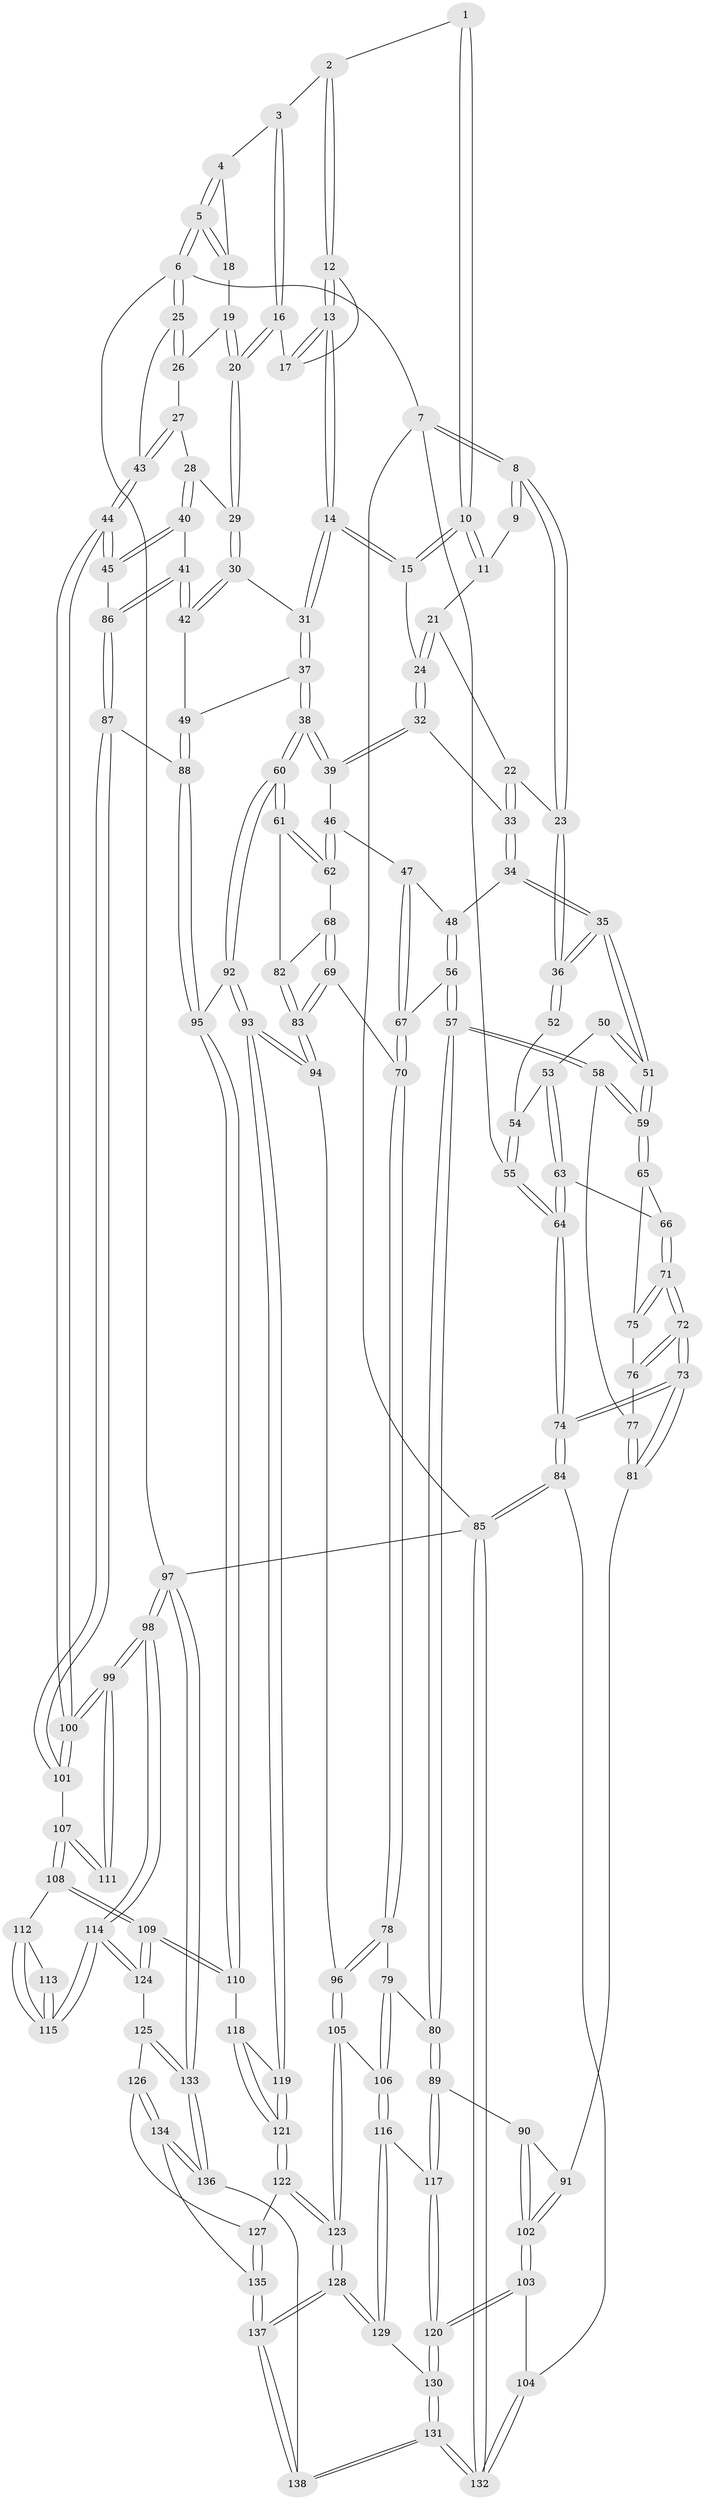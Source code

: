 // Generated by graph-tools (version 1.1) at 2025/27/03/09/25 03:27:13]
// undirected, 138 vertices, 342 edges
graph export_dot {
graph [start="1"]
  node [color=gray90,style=filled];
  1 [pos="+0.6489281070082896+0"];
  2 [pos="+0.652811077255005+0"];
  3 [pos="+0.7527232893579093+0"];
  4 [pos="+0.7683063062863451+0"];
  5 [pos="+1+0"];
  6 [pos="+1+0"];
  7 [pos="+0+0"];
  8 [pos="+0+0"];
  9 [pos="+0.39486482974353765+0"];
  10 [pos="+0.5643988829051167+0.11146487855111756"];
  11 [pos="+0.427938984413678+0.0016982785483752644"];
  12 [pos="+0.6695432659227596+0.0300917115225853"];
  13 [pos="+0.6330291005174913+0.18039357128039055"];
  14 [pos="+0.6212707061654874+0.1855416256672595"];
  15 [pos="+0.571735193049724+0.16587380895660297"];
  16 [pos="+0.7683553776003816+0.1432035906403653"];
  17 [pos="+0.7321914296558488+0.15020765409269304"];
  18 [pos="+0.8771683803754963+0.0865937462058169"];
  19 [pos="+0.8696831978492772+0.13621897392991453"];
  20 [pos="+0.812484092191117+0.16549175268263525"];
  21 [pos="+0.3979433774508976+0.10938961522750211"];
  22 [pos="+0.2921760598570123+0.1592115571219406"];
  23 [pos="+0.1872639206336363+0.11085590310247705"];
  24 [pos="+0.5308936918543582+0.18181722502095252"];
  25 [pos="+1+0"];
  26 [pos="+0.8910175315266317+0.1374607168583093"];
  27 [pos="+1+0.24830694483735422"];
  28 [pos="+0.9313474044626256+0.28920211567951143"];
  29 [pos="+0.8307151517062625+0.2563572995268966"];
  30 [pos="+0.8007672255660697+0.3046445852144988"];
  31 [pos="+0.6357588761921865+0.24449515859913565"];
  32 [pos="+0.4554989611948419+0.27557640096221553"];
  33 [pos="+0.3382297226001961+0.2445835725941133"];
  34 [pos="+0.30178705889855284+0.32334333195593185"];
  35 [pos="+0.1877388895444949+0.3446217689596926"];
  36 [pos="+0.1854113953626458+0.33925699758615163"];
  37 [pos="+0.6308922747759823+0.414846004802557"];
  38 [pos="+0.6307123125467174+0.41500945162857705"];
  39 [pos="+0.46558666785509356+0.3230261442629821"];
  40 [pos="+0.9302828944772892+0.3009879412859024"];
  41 [pos="+0.8576571953074997+0.43154081816080636"];
  42 [pos="+0.7786541816031404+0.39191958422181955"];
  43 [pos="+1+0.2464886419320755"];
  44 [pos="+1+0.41655757146053546"];
  45 [pos="+0.9761117282978669+0.44603201015148974"];
  46 [pos="+0.4437055837321376+0.3554590465353255"];
  47 [pos="+0.3905722819900423+0.3916574252080722"];
  48 [pos="+0.30553193465826617+0.3307680856293179"];
  49 [pos="+0.7656656026511152+0.3973146835678041"];
  50 [pos="+0.07342017851843599+0.36188187566532964"];
  51 [pos="+0.17879816475943752+0.375977633591513"];
  52 [pos="+0.03745323370693168+0.274749981211976"];
  53 [pos="+0.05087512900778754+0.40363884190860516"];
  54 [pos="+0+0.1575400344963081"];
  55 [pos="+0+0"];
  56 [pos="+0.29523595644724604+0.4315625583981353"];
  57 [pos="+0.23792204984921222+0.4842954250271602"];
  58 [pos="+0.18251329774458905+0.4177718042329532"];
  59 [pos="+0.17894405194240054+0.40387207876817705"];
  60 [pos="+0.6285135090437625+0.42105880326199085"];
  61 [pos="+0.5908038217828181+0.42924234722347643"];
  62 [pos="+0.47103532183371355+0.44372919432410174"];
  63 [pos="+0.04999753208864511+0.4075408497400729"];
  64 [pos="+0+0.4095285903281942"];
  65 [pos="+0.07330840169429852+0.41274046808407183"];
  66 [pos="+0.050446476990574814+0.4081286225361758"];
  67 [pos="+0.38019634972158334+0.42566895289304635"];
  68 [pos="+0.45963965847890254+0.4591648262129159"];
  69 [pos="+0.4179500221386723+0.4871834724189244"];
  70 [pos="+0.4018672454259671+0.48826734204772926"];
  71 [pos="+0.0511103881942477+0.45896085650413154"];
  72 [pos="+0.038889203481081054+0.5214413186026604"];
  73 [pos="+0.017978475555308262+0.5656304262168166"];
  74 [pos="+0+0.6200546956420819"];
  75 [pos="+0.09104312163220639+0.4442000078870742"];
  76 [pos="+0.11443340793463577+0.45448698382085523"];
  77 [pos="+0.14529700764530387+0.44395429402767417"];
  78 [pos="+0.34171323265191184+0.5701520606557373"];
  79 [pos="+0.3308388277374398+0.5732571336170574"];
  80 [pos="+0.25275825392734824+0.5728525494433576"];
  81 [pos="+0.08607932622241614+0.5773035587370451"];
  82 [pos="+0.4923068364793068+0.4836918623330241"];
  83 [pos="+0.5013423993956287+0.5427202789653424"];
  84 [pos="+0+0.7650593263071734"];
  85 [pos="+0+1"];
  86 [pos="+0.9054286677440829+0.4760260858206133"];
  87 [pos="+0.8870463293825641+0.571834654368969"];
  88 [pos="+0.7732348128104929+0.5902252139319051"];
  89 [pos="+0.24284358765684275+0.5832291525995491"];
  90 [pos="+0.23373554809483366+0.5848725568941086"];
  91 [pos="+0.10908936778860258+0.5849960449695559"];
  92 [pos="+0.6189975830932739+0.5611171267706497"];
  93 [pos="+0.5693884308514405+0.601896697686207"];
  94 [pos="+0.5570408994949457+0.6018547202735351"];
  95 [pos="+0.738443917132926+0.6080105758685593"];
  96 [pos="+0.47746047643942724+0.6290679879590385"];
  97 [pos="+1+1"];
  98 [pos="+1+1"];
  99 [pos="+1+0.6379241689605759"];
  100 [pos="+1+0.5918202606284042"];
  101 [pos="+0.8954862287295196+0.5831082579226271"];
  102 [pos="+0.10832023375149656+0.7528485839829914"];
  103 [pos="+0.09680134246808479+0.7927869724174633"];
  104 [pos="+0.08637628446292613+0.7937028265288736"];
  105 [pos="+0.40930774470678716+0.7759105934090825"];
  106 [pos="+0.3981035653671335+0.7770066999239006"];
  107 [pos="+0.9007178645142222+0.6083555348814559"];
  108 [pos="+0.8847815212263844+0.6927630713824868"];
  109 [pos="+0.7862249361540997+0.7674932050778225"];
  110 [pos="+0.7544430927263541+0.7338142785157794"];
  111 [pos="+0.9763389302393162+0.6647015767685595"];
  112 [pos="+0.9262340250158764+0.7277205790411787"];
  113 [pos="+0.9761165177923812+0.6680997091243187"];
  114 [pos="+1+0.8552264377029042"];
  115 [pos="+0.9892675353505954+0.7967893319174648"];
  116 [pos="+0.3847053569713332+0.7822802756748768"];
  117 [pos="+0.26005189821368807+0.7370866972101929"];
  118 [pos="+0.7467088776449075+0.7347774392580602"];
  119 [pos="+0.579782122725873+0.6602810922965032"];
  120 [pos="+0.16690677327934317+0.8177796261901737"];
  121 [pos="+0.5848426245533702+0.7779462102957954"];
  122 [pos="+0.5533104336027196+0.8447806409872446"];
  123 [pos="+0.5491774683120989+0.8484290855711409"];
  124 [pos="+0.8000872609051013+0.835146183603968"];
  125 [pos="+0.7880116229919257+0.8535158107441706"];
  126 [pos="+0.7816713796954993+0.8598297046517713"];
  127 [pos="+0.7661733572898498+0.8614263974905633"];
  128 [pos="+0.5367380511448882+1"];
  129 [pos="+0.32312076485821906+0.9125163301554231"];
  130 [pos="+0.23320981611923974+0.9570757714994822"];
  131 [pos="+0.11535476089768718+1"];
  132 [pos="+0.05155899551590587+1"];
  133 [pos="+1+1"];
  134 [pos="+0.7712360548967019+0.9339787741848264"];
  135 [pos="+0.6133769514626044+0.9803185043546044"];
  136 [pos="+0.8033968673400824+1"];
  137 [pos="+0.5402488093354009+1"];
  138 [pos="+0.5538708554285064+1"];
  1 -- 2;
  1 -- 10;
  1 -- 10;
  2 -- 3;
  2 -- 12;
  2 -- 12;
  3 -- 4;
  3 -- 16;
  3 -- 16;
  4 -- 5;
  4 -- 5;
  4 -- 18;
  5 -- 6;
  5 -- 6;
  5 -- 18;
  5 -- 18;
  6 -- 7;
  6 -- 25;
  6 -- 25;
  6 -- 97;
  7 -- 8;
  7 -- 8;
  7 -- 55;
  7 -- 85;
  8 -- 9;
  8 -- 9;
  8 -- 23;
  8 -- 23;
  9 -- 11;
  10 -- 11;
  10 -- 11;
  10 -- 15;
  10 -- 15;
  11 -- 21;
  12 -- 13;
  12 -- 13;
  12 -- 17;
  13 -- 14;
  13 -- 14;
  13 -- 17;
  13 -- 17;
  14 -- 15;
  14 -- 15;
  14 -- 31;
  14 -- 31;
  15 -- 24;
  16 -- 17;
  16 -- 20;
  16 -- 20;
  18 -- 19;
  19 -- 20;
  19 -- 20;
  19 -- 26;
  20 -- 29;
  20 -- 29;
  21 -- 22;
  21 -- 24;
  21 -- 24;
  22 -- 23;
  22 -- 33;
  22 -- 33;
  23 -- 36;
  23 -- 36;
  24 -- 32;
  24 -- 32;
  25 -- 26;
  25 -- 26;
  25 -- 43;
  26 -- 27;
  27 -- 28;
  27 -- 43;
  27 -- 43;
  28 -- 29;
  28 -- 40;
  28 -- 40;
  29 -- 30;
  29 -- 30;
  30 -- 31;
  30 -- 42;
  30 -- 42;
  31 -- 37;
  31 -- 37;
  32 -- 33;
  32 -- 39;
  32 -- 39;
  33 -- 34;
  33 -- 34;
  34 -- 35;
  34 -- 35;
  34 -- 48;
  35 -- 36;
  35 -- 36;
  35 -- 51;
  35 -- 51;
  36 -- 52;
  36 -- 52;
  37 -- 38;
  37 -- 38;
  37 -- 49;
  38 -- 39;
  38 -- 39;
  38 -- 60;
  38 -- 60;
  39 -- 46;
  40 -- 41;
  40 -- 45;
  40 -- 45;
  41 -- 42;
  41 -- 42;
  41 -- 86;
  41 -- 86;
  42 -- 49;
  43 -- 44;
  43 -- 44;
  44 -- 45;
  44 -- 45;
  44 -- 100;
  44 -- 100;
  45 -- 86;
  46 -- 47;
  46 -- 62;
  46 -- 62;
  47 -- 48;
  47 -- 67;
  47 -- 67;
  48 -- 56;
  48 -- 56;
  49 -- 88;
  49 -- 88;
  50 -- 51;
  50 -- 51;
  50 -- 53;
  51 -- 59;
  51 -- 59;
  52 -- 54;
  53 -- 54;
  53 -- 63;
  53 -- 63;
  54 -- 55;
  54 -- 55;
  55 -- 64;
  55 -- 64;
  56 -- 57;
  56 -- 57;
  56 -- 67;
  57 -- 58;
  57 -- 58;
  57 -- 80;
  57 -- 80;
  58 -- 59;
  58 -- 59;
  58 -- 77;
  59 -- 65;
  59 -- 65;
  60 -- 61;
  60 -- 61;
  60 -- 92;
  60 -- 92;
  61 -- 62;
  61 -- 62;
  61 -- 82;
  62 -- 68;
  63 -- 64;
  63 -- 64;
  63 -- 66;
  64 -- 74;
  64 -- 74;
  65 -- 66;
  65 -- 75;
  66 -- 71;
  66 -- 71;
  67 -- 70;
  67 -- 70;
  68 -- 69;
  68 -- 69;
  68 -- 82;
  69 -- 70;
  69 -- 83;
  69 -- 83;
  70 -- 78;
  70 -- 78;
  71 -- 72;
  71 -- 72;
  71 -- 75;
  71 -- 75;
  72 -- 73;
  72 -- 73;
  72 -- 76;
  72 -- 76;
  73 -- 74;
  73 -- 74;
  73 -- 81;
  73 -- 81;
  74 -- 84;
  74 -- 84;
  75 -- 76;
  76 -- 77;
  77 -- 81;
  77 -- 81;
  78 -- 79;
  78 -- 96;
  78 -- 96;
  79 -- 80;
  79 -- 106;
  79 -- 106;
  80 -- 89;
  80 -- 89;
  81 -- 91;
  82 -- 83;
  82 -- 83;
  83 -- 94;
  83 -- 94;
  84 -- 85;
  84 -- 85;
  84 -- 104;
  85 -- 132;
  85 -- 132;
  85 -- 97;
  86 -- 87;
  86 -- 87;
  87 -- 88;
  87 -- 101;
  87 -- 101;
  88 -- 95;
  88 -- 95;
  89 -- 90;
  89 -- 117;
  89 -- 117;
  90 -- 91;
  90 -- 102;
  90 -- 102;
  91 -- 102;
  91 -- 102;
  92 -- 93;
  92 -- 93;
  92 -- 95;
  93 -- 94;
  93 -- 94;
  93 -- 119;
  93 -- 119;
  94 -- 96;
  95 -- 110;
  95 -- 110;
  96 -- 105;
  96 -- 105;
  97 -- 98;
  97 -- 98;
  97 -- 133;
  97 -- 133;
  98 -- 99;
  98 -- 99;
  98 -- 114;
  98 -- 114;
  99 -- 100;
  99 -- 100;
  99 -- 111;
  99 -- 111;
  100 -- 101;
  100 -- 101;
  101 -- 107;
  102 -- 103;
  102 -- 103;
  103 -- 104;
  103 -- 120;
  103 -- 120;
  104 -- 132;
  104 -- 132;
  105 -- 106;
  105 -- 123;
  105 -- 123;
  106 -- 116;
  106 -- 116;
  107 -- 108;
  107 -- 108;
  107 -- 111;
  107 -- 111;
  108 -- 109;
  108 -- 109;
  108 -- 112;
  109 -- 110;
  109 -- 110;
  109 -- 124;
  109 -- 124;
  110 -- 118;
  112 -- 113;
  112 -- 115;
  112 -- 115;
  113 -- 115;
  113 -- 115;
  114 -- 115;
  114 -- 115;
  114 -- 124;
  114 -- 124;
  116 -- 117;
  116 -- 129;
  116 -- 129;
  117 -- 120;
  117 -- 120;
  118 -- 119;
  118 -- 121;
  118 -- 121;
  119 -- 121;
  119 -- 121;
  120 -- 130;
  120 -- 130;
  121 -- 122;
  121 -- 122;
  122 -- 123;
  122 -- 123;
  122 -- 127;
  123 -- 128;
  123 -- 128;
  124 -- 125;
  125 -- 126;
  125 -- 133;
  125 -- 133;
  126 -- 127;
  126 -- 134;
  126 -- 134;
  127 -- 135;
  127 -- 135;
  128 -- 129;
  128 -- 129;
  128 -- 137;
  128 -- 137;
  129 -- 130;
  130 -- 131;
  130 -- 131;
  131 -- 132;
  131 -- 132;
  131 -- 138;
  131 -- 138;
  133 -- 136;
  133 -- 136;
  134 -- 135;
  134 -- 136;
  134 -- 136;
  135 -- 137;
  135 -- 137;
  136 -- 138;
  137 -- 138;
  137 -- 138;
}
